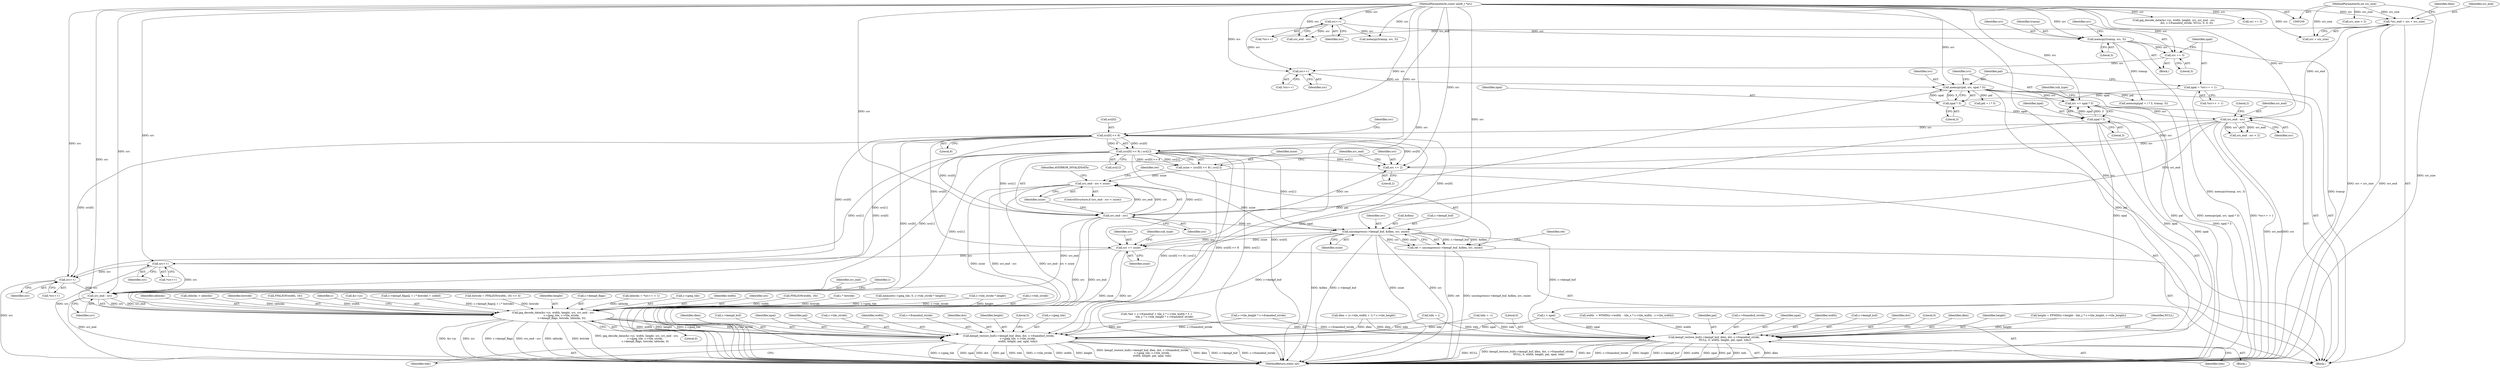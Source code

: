digraph "0_FFmpeg_2960576378d17d71cc8dccc926352ce568b5eec1@array" {
"1000360" [label="(Call,(src[0] << 8) | src[1])"];
"1000361" [label="(Call,src[0] << 8)"];
"1000352" [label="(Call,src_end - src)"];
"1000121" [label="(Call,*src_end = src + src_size)"];
"1000104" [label="(MethodParameterIn,const uint8_t *src)"];
"1000105" [label="(MethodParameterIn,int src_size)"];
"1000315" [label="(Call,src += npal * 3)"];
"1000317" [label="(Call,npal * 3)"];
"1000312" [label="(Call,npal * 3)"];
"1000302" [label="(Call,npal = *src++ + 1)"];
"1000309" [label="(Call,memcpy(pal, src, npal * 3))"];
"1000306" [label="(Call,src++)"];
"1000299" [label="(Call,src += 3)"];
"1000295" [label="(Call,memcpy(transp, src, 3))"];
"1000210" [label="(Call,src++)"];
"1000358" [label="(Call,zsize = (src[0] << 8) | src[1])"];
"1000373" [label="(Call,src_end - src < zsize)"];
"1000382" [label="(Call,uncompress(c->kempf_buf, &dlen, src, zsize))"];
"1000380" [label="(Call,ret = uncompress(c->kempf_buf, &dlen, src, zsize))"];
"1000394" [label="(Call,src += zsize)"];
"1000424" [label="(Call,src++)"];
"1000475" [label="(Call,src++)"];
"1000528" [label="(Call,src_end - src)"];
"1000520" [label="(Call,jpg_decode_data(&c->jc, width, height, src, src_end - src,\n                    c->jpeg_tile, c->tile_stride,\n                    c->kempf_flags, bstride, nblocks, 0))"];
"1000543" [label="(Call,kempf_restore_buf(c->kempf_buf, dlen, dst, c->framebuf_stride,\n                      c->jpeg_tile, c->tile_stride,\n                      width, height, pal, npal, tidx))"];
"1000402" [label="(Call,kempf_restore_buf(c->kempf_buf, dlen, dst, c->framebuf_stride,\n                          NULL, 0, width, height, pal, npal, tidx))"];
"1000369" [label="(Call,src += 2)"];
"1000374" [label="(Call,src_end - src)"];
"1000177" [label="(Call,width  = FFMIN(c->width  - tile_x * c->tile_width,  c->tile_width))"];
"1000541" [label="(Identifier,nblocks)"];
"1000355" [label="(Literal,2)"];
"1000383" [label="(Call,c->kempf_buf)"];
"1000494" [label="(Call,cblocks > nblocks)"];
"1000322" [label="(Identifier,sub_type)"];
"1000314" [label="(Literal,3)"];
"1000547" [label="(Identifier,dlen)"];
"1000540" [label="(Identifier,bstride)"];
"1000544" [label="(Call,c->kempf_buf)"];
"1000543" [label="(Call,kempf_restore_buf(c->kempf_buf, dlen, dst, c->framebuf_stride,\n                      c->jpeg_tile, c->tile_stride,\n                      width, height, pal, npal, tidx))"];
"1000433" [label="(Call,FFALIGN(width, 16))"];
"1000545" [label="(Identifier,c)"];
"1000210" [label="(Call,src++)"];
"1000521" [label="(Call,&c->jc)"];
"1000499" [label="(Call,c->kempf_flags[j + i * bstride] = coded)"];
"1000413" [label="(Identifier,width)"];
"1000129" [label="(Call,dlen = (c->tile_width + 1) * c->tile_height)"];
"1000123" [label="(Call,src + src_size)"];
"1000370" [label="(Identifier,src)"];
"1000305" [label="(Call,*src++)"];
"1000309" [label="(Call,memcpy(pal, src, npal * 3))"];
"1000337" [label="(Call,memcmp(pal + i * 3, transp, 3))"];
"1000317" [label="(Call,npal * 3)"];
"1000319" [label="(Literal,3)"];
"1000424" [label="(Call,src++)"];
"1000530" [label="(Identifier,src)"];
"1000561" [label="(Identifier,npal)"];
"1000371" [label="(Literal,2)"];
"1000271" [label="(Call,jpg_decode_data(&c->jc, width, height, src, src_end - src,\n                               dst, c->framebuf_stride, NULL, 0, 0, 0))"];
"1000316" [label="(Identifier,src)"];
"1000311" [label="(Identifier,src)"];
"1000381" [label="(Identifier,ret)"];
"1000377" [label="(Identifier,zsize)"];
"1000394" [label="(Call,src += zsize)"];
"1000310" [label="(Identifier,pal)"];
"1000403" [label="(Call,c->kempf_buf)"];
"1000227" [label="(Call,src += 3)"];
"1000329" [label="(Call,i < npal)"];
"1000474" [label="(Call,*src++)"];
"1000529" [label="(Identifier,src_end)"];
"1000303" [label="(Identifier,npal)"];
"1000560" [label="(Identifier,pal)"];
"1000407" [label="(Identifier,dst)"];
"1000419" [label="(Literal,0)"];
"1000313" [label="(Identifier,npal)"];
"1000352" [label="(Call,src_end - src)"];
"1000476" [label="(Identifier,src)"];
"1000555" [label="(Call,c->tile_stride)"];
"1000358" [label="(Call,zsize = (src[0] << 8) | src[1])"];
"1000406" [label="(Identifier,dlen)"];
"1000304" [label="(Call,*src++ + 1)"];
"1000302" [label="(Call,npal = *src++ + 1)"];
"1000130" [label="(Identifier,dlen)"];
"1000430" [label="(Call,bstride = FFALIGN(width, 16) >> 4)"];
"1000475" [label="(Call,src++)"];
"1000526" [label="(Identifier,height)"];
"1000367" [label="(Identifier,src)"];
"1000376" [label="(Identifier,src)"];
"1000172" [label="(Call,src_size < 2)"];
"1000532" [label="(Identifier,c)"];
"1000106" [label="(Block,)"];
"1000301" [label="(Literal,3)"];
"1000389" [label="(Identifier,zsize)"];
"1000558" [label="(Identifier,width)"];
"1000122" [label="(Identifier,src_end)"];
"1000380" [label="(Call,ret = uncompress(c->kempf_buf, &dlen, src, zsize))"];
"1000395" [label="(Identifier,src)"];
"1000307" [label="(Identifier,src)"];
"1000318" [label="(Identifier,npal)"];
"1000414" [label="(Identifier,height)"];
"1000148" [label="(Call,*dst = c->framebuf + tile_x * c->tile_width * 3 +\n                   tile_y * c->tile_height * c->framebuf_stride)"];
"1000375" [label="(Identifier,src_end)"];
"1000192" [label="(Call,height = FFMIN(c->height - tile_y * c->tile_height, c->tile_height))"];
"1000542" [label="(Literal,0)"];
"1000565" [label="(MethodReturn,static int)"];
"1000520" [label="(Call,jpg_decode_data(&c->jc, width, height, src, src_end - src,\n                    c->jpeg_tile, c->tile_stride,\n                    c->kempf_flags, bstride, nblocks, 0))"];
"1000315" [label="(Call,src += npal * 3)"];
"1000362" [label="(Call,src[0])"];
"1000306" [label="(Call,src++)"];
"1000379" [label="(Identifier,AVERROR_INVALIDDATA)"];
"1000366" [label="(Call,src[1])"];
"1000411" [label="(Identifier,NULL)"];
"1000537" [label="(Call,c->kempf_flags)"];
"1000391" [label="(Identifier,ret)"];
"1000121" [label="(Call,*src_end = src + src_size)"];
"1000549" [label="(Call,c->framebuf_stride)"];
"1000548" [label="(Identifier,dst)"];
"1000351" [label="(Call,src_end - src < 2)"];
"1000295" [label="(Call,memcpy(transp, src, 3))"];
"1000412" [label="(Literal,0)"];
"1000360" [label="(Call,(src[0] << 8) | src[1])"];
"1000423" [label="(Call,*src++)"];
"1000417" [label="(Identifier,tidx)"];
"1000420" [label="(Call,nblocks = *src++ + 1)"];
"1000382" [label="(Call,uncompress(c->kempf_buf, &dlen, src, zsize))"];
"1000399" [label="(Identifier,sub_type)"];
"1000297" [label="(Identifier,src)"];
"1000298" [label="(Literal,3)"];
"1000300" [label="(Identifier,src)"];
"1000346" [label="(Call,tidx = i)"];
"1000531" [label="(Call,c->jpeg_tile)"];
"1000164" [label="(Call,c->tile_height * c->framebuf_stride)"];
"1000401" [label="(Block,)"];
"1000299" [label="(Call,src += 3)"];
"1000223" [label="(Call,memcpy(transp, src, 3))"];
"1000373" [label="(Call,src_end - src < zsize)"];
"1000296" [label="(Identifier,transp)"];
"1000525" [label="(Identifier,width)"];
"1000559" [label="(Identifier,height)"];
"1000113" [label="(Call,tidx = -1)"];
"1000415" [label="(Identifier,pal)"];
"1000388" [label="(Identifier,src)"];
"1000562" [label="(Identifier,tidx)"];
"1000365" [label="(Literal,8)"];
"1000527" [label="(Identifier,src)"];
"1000386" [label="(Call,&dlen)"];
"1000361" [label="(Call,src[0] << 8)"];
"1000279" [label="(Call,src_end - src)"];
"1000564" [label="(Literal,0)"];
"1000408" [label="(Call,c->framebuf_stride)"];
"1000461" [label="(Call,FFALIGN(width, 16))"];
"1000354" [label="(Identifier,src)"];
"1000294" [label="(Block,)"];
"1000338" [label="(Call,pal + i * 3)"];
"1000209" [label="(Call,*src++)"];
"1000425" [label="(Identifier,src)"];
"1000369" [label="(Call,src += 2)"];
"1000374" [label="(Call,src_end - src)"];
"1000372" [label="(ControlStructure,if (src_end - src < zsize))"];
"1000506" [label="(Call,i * bstride)"];
"1000396" [label="(Identifier,zsize)"];
"1000312" [label="(Call,npal * 3)"];
"1000510" [label="(Call,memset(c->jpeg_tile, 0, c->tile_stride * height))"];
"1000402" [label="(Call,kempf_restore_buf(c->kempf_buf, dlen, dst, c->framebuf_stride,\n                          NULL, 0, width, height, pal, npal, tidx))"];
"1000416" [label="(Identifier,npal)"];
"1000552" [label="(Call,c->jpeg_tile)"];
"1000105" [label="(MethodParameterIn,int src_size)"];
"1000104" [label="(MethodParameterIn,const uint8_t *src)"];
"1000359" [label="(Identifier,zsize)"];
"1000353" [label="(Identifier,src_end)"];
"1000515" [label="(Call,c->tile_stride * height)"];
"1000528" [label="(Call,src_end - src)"];
"1000534" [label="(Call,c->tile_stride)"];
"1000211" [label="(Identifier,src)"];
"1000360" -> "1000358"  [label="AST: "];
"1000360" -> "1000366"  [label="CFG: "];
"1000361" -> "1000360"  [label="AST: "];
"1000366" -> "1000360"  [label="AST: "];
"1000358" -> "1000360"  [label="CFG: "];
"1000360" -> "1000565"  [label="DDG: src[0] << 8"];
"1000360" -> "1000565"  [label="DDG: src[1]"];
"1000360" -> "1000358"  [label="DDG: src[0] << 8"];
"1000360" -> "1000358"  [label="DDG: src[1]"];
"1000361" -> "1000360"  [label="DDG: src[0]"];
"1000361" -> "1000360"  [label="DDG: 8"];
"1000352" -> "1000360"  [label="DDG: src"];
"1000104" -> "1000360"  [label="DDG: src"];
"1000360" -> "1000369"  [label="DDG: src[1]"];
"1000360" -> "1000374"  [label="DDG: src[1]"];
"1000360" -> "1000382"  [label="DDG: src[1]"];
"1000360" -> "1000394"  [label="DDG: src[1]"];
"1000360" -> "1000424"  [label="DDG: src[1]"];
"1000360" -> "1000475"  [label="DDG: src[1]"];
"1000360" -> "1000520"  [label="DDG: src[1]"];
"1000360" -> "1000528"  [label="DDG: src[1]"];
"1000361" -> "1000365"  [label="CFG: "];
"1000362" -> "1000361"  [label="AST: "];
"1000365" -> "1000361"  [label="AST: "];
"1000367" -> "1000361"  [label="CFG: "];
"1000361" -> "1000565"  [label="DDG: src[0]"];
"1000352" -> "1000361"  [label="DDG: src"];
"1000104" -> "1000361"  [label="DDG: src"];
"1000361" -> "1000369"  [label="DDG: src[0]"];
"1000361" -> "1000374"  [label="DDG: src[0]"];
"1000361" -> "1000382"  [label="DDG: src[0]"];
"1000361" -> "1000394"  [label="DDG: src[0]"];
"1000361" -> "1000424"  [label="DDG: src[0]"];
"1000361" -> "1000475"  [label="DDG: src[0]"];
"1000361" -> "1000520"  [label="DDG: src[0]"];
"1000361" -> "1000528"  [label="DDG: src[0]"];
"1000352" -> "1000351"  [label="AST: "];
"1000352" -> "1000354"  [label="CFG: "];
"1000353" -> "1000352"  [label="AST: "];
"1000354" -> "1000352"  [label="AST: "];
"1000355" -> "1000352"  [label="CFG: "];
"1000352" -> "1000565"  [label="DDG: src_end"];
"1000352" -> "1000565"  [label="DDG: src"];
"1000352" -> "1000351"  [label="DDG: src_end"];
"1000352" -> "1000351"  [label="DDG: src"];
"1000121" -> "1000352"  [label="DDG: src_end"];
"1000315" -> "1000352"  [label="DDG: src"];
"1000104" -> "1000352"  [label="DDG: src"];
"1000352" -> "1000369"  [label="DDG: src"];
"1000352" -> "1000374"  [label="DDG: src_end"];
"1000121" -> "1000106"  [label="AST: "];
"1000121" -> "1000123"  [label="CFG: "];
"1000122" -> "1000121"  [label="AST: "];
"1000123" -> "1000121"  [label="AST: "];
"1000130" -> "1000121"  [label="CFG: "];
"1000121" -> "1000565"  [label="DDG: src + src_size"];
"1000121" -> "1000565"  [label="DDG: src_end"];
"1000104" -> "1000121"  [label="DDG: src"];
"1000105" -> "1000121"  [label="DDG: src_size"];
"1000121" -> "1000279"  [label="DDG: src_end"];
"1000104" -> "1000100"  [label="AST: "];
"1000104" -> "1000565"  [label="DDG: src"];
"1000104" -> "1000123"  [label="DDG: src"];
"1000104" -> "1000210"  [label="DDG: src"];
"1000104" -> "1000223"  [label="DDG: src"];
"1000104" -> "1000227"  [label="DDG: src"];
"1000104" -> "1000271"  [label="DDG: src"];
"1000104" -> "1000279"  [label="DDG: src"];
"1000104" -> "1000295"  [label="DDG: src"];
"1000104" -> "1000299"  [label="DDG: src"];
"1000104" -> "1000306"  [label="DDG: src"];
"1000104" -> "1000309"  [label="DDG: src"];
"1000104" -> "1000315"  [label="DDG: src"];
"1000104" -> "1000369"  [label="DDG: src"];
"1000104" -> "1000374"  [label="DDG: src"];
"1000104" -> "1000382"  [label="DDG: src"];
"1000104" -> "1000394"  [label="DDG: src"];
"1000104" -> "1000424"  [label="DDG: src"];
"1000104" -> "1000475"  [label="DDG: src"];
"1000104" -> "1000520"  [label="DDG: src"];
"1000104" -> "1000528"  [label="DDG: src"];
"1000105" -> "1000100"  [label="AST: "];
"1000105" -> "1000565"  [label="DDG: src_size"];
"1000105" -> "1000123"  [label="DDG: src_size"];
"1000105" -> "1000172"  [label="DDG: src_size"];
"1000315" -> "1000106"  [label="AST: "];
"1000315" -> "1000317"  [label="CFG: "];
"1000316" -> "1000315"  [label="AST: "];
"1000317" -> "1000315"  [label="AST: "];
"1000322" -> "1000315"  [label="CFG: "];
"1000315" -> "1000565"  [label="DDG: npal * 3"];
"1000317" -> "1000315"  [label="DDG: npal"];
"1000317" -> "1000315"  [label="DDG: 3"];
"1000309" -> "1000315"  [label="DDG: src"];
"1000317" -> "1000319"  [label="CFG: "];
"1000318" -> "1000317"  [label="AST: "];
"1000319" -> "1000317"  [label="AST: "];
"1000317" -> "1000565"  [label="DDG: npal"];
"1000312" -> "1000317"  [label="DDG: npal"];
"1000317" -> "1000329"  [label="DDG: npal"];
"1000317" -> "1000402"  [label="DDG: npal"];
"1000317" -> "1000543"  [label="DDG: npal"];
"1000312" -> "1000309"  [label="AST: "];
"1000312" -> "1000314"  [label="CFG: "];
"1000313" -> "1000312"  [label="AST: "];
"1000314" -> "1000312"  [label="AST: "];
"1000309" -> "1000312"  [label="CFG: "];
"1000312" -> "1000309"  [label="DDG: npal"];
"1000312" -> "1000309"  [label="DDG: 3"];
"1000302" -> "1000312"  [label="DDG: npal"];
"1000302" -> "1000106"  [label="AST: "];
"1000302" -> "1000304"  [label="CFG: "];
"1000303" -> "1000302"  [label="AST: "];
"1000304" -> "1000302"  [label="AST: "];
"1000310" -> "1000302"  [label="CFG: "];
"1000302" -> "1000565"  [label="DDG: *src++ + 1"];
"1000309" -> "1000106"  [label="AST: "];
"1000310" -> "1000309"  [label="AST: "];
"1000311" -> "1000309"  [label="AST: "];
"1000316" -> "1000309"  [label="CFG: "];
"1000309" -> "1000565"  [label="DDG: pal"];
"1000309" -> "1000565"  [label="DDG: memcpy(pal, src, npal * 3)"];
"1000306" -> "1000309"  [label="DDG: src"];
"1000309" -> "1000337"  [label="DDG: pal"];
"1000309" -> "1000338"  [label="DDG: pal"];
"1000309" -> "1000402"  [label="DDG: pal"];
"1000309" -> "1000543"  [label="DDG: pal"];
"1000306" -> "1000305"  [label="AST: "];
"1000306" -> "1000307"  [label="CFG: "];
"1000307" -> "1000306"  [label="AST: "];
"1000305" -> "1000306"  [label="CFG: "];
"1000299" -> "1000306"  [label="DDG: src"];
"1000210" -> "1000306"  [label="DDG: src"];
"1000299" -> "1000294"  [label="AST: "];
"1000299" -> "1000301"  [label="CFG: "];
"1000300" -> "1000299"  [label="AST: "];
"1000301" -> "1000299"  [label="AST: "];
"1000303" -> "1000299"  [label="CFG: "];
"1000295" -> "1000299"  [label="DDG: src"];
"1000295" -> "1000294"  [label="AST: "];
"1000295" -> "1000298"  [label="CFG: "];
"1000296" -> "1000295"  [label="AST: "];
"1000297" -> "1000295"  [label="AST: "];
"1000298" -> "1000295"  [label="AST: "];
"1000300" -> "1000295"  [label="CFG: "];
"1000295" -> "1000565"  [label="DDG: transp"];
"1000295" -> "1000565"  [label="DDG: memcpy(transp, src, 3)"];
"1000210" -> "1000295"  [label="DDG: src"];
"1000295" -> "1000337"  [label="DDG: transp"];
"1000210" -> "1000209"  [label="AST: "];
"1000210" -> "1000211"  [label="CFG: "];
"1000211" -> "1000210"  [label="AST: "];
"1000209" -> "1000210"  [label="CFG: "];
"1000210" -> "1000223"  [label="DDG: src"];
"1000210" -> "1000279"  [label="DDG: src"];
"1000358" -> "1000106"  [label="AST: "];
"1000359" -> "1000358"  [label="AST: "];
"1000370" -> "1000358"  [label="CFG: "];
"1000358" -> "1000565"  [label="DDG: (src[0] << 8) | src[1]"];
"1000358" -> "1000373"  [label="DDG: zsize"];
"1000373" -> "1000372"  [label="AST: "];
"1000373" -> "1000377"  [label="CFG: "];
"1000374" -> "1000373"  [label="AST: "];
"1000377" -> "1000373"  [label="AST: "];
"1000379" -> "1000373"  [label="CFG: "];
"1000381" -> "1000373"  [label="CFG: "];
"1000373" -> "1000565"  [label="DDG: zsize"];
"1000373" -> "1000565"  [label="DDG: src_end - src < zsize"];
"1000373" -> "1000565"  [label="DDG: src_end - src"];
"1000374" -> "1000373"  [label="DDG: src_end"];
"1000374" -> "1000373"  [label="DDG: src"];
"1000373" -> "1000382"  [label="DDG: zsize"];
"1000382" -> "1000380"  [label="AST: "];
"1000382" -> "1000389"  [label="CFG: "];
"1000383" -> "1000382"  [label="AST: "];
"1000386" -> "1000382"  [label="AST: "];
"1000388" -> "1000382"  [label="AST: "];
"1000389" -> "1000382"  [label="AST: "];
"1000380" -> "1000382"  [label="CFG: "];
"1000382" -> "1000565"  [label="DDG: c->kempf_buf"];
"1000382" -> "1000565"  [label="DDG: zsize"];
"1000382" -> "1000565"  [label="DDG: src"];
"1000382" -> "1000565"  [label="DDG: &dlen"];
"1000382" -> "1000380"  [label="DDG: c->kempf_buf"];
"1000382" -> "1000380"  [label="DDG: &dlen"];
"1000382" -> "1000380"  [label="DDG: src"];
"1000382" -> "1000380"  [label="DDG: zsize"];
"1000374" -> "1000382"  [label="DDG: src"];
"1000382" -> "1000394"  [label="DDG: zsize"];
"1000382" -> "1000394"  [label="DDG: src"];
"1000382" -> "1000402"  [label="DDG: c->kempf_buf"];
"1000382" -> "1000543"  [label="DDG: c->kempf_buf"];
"1000380" -> "1000106"  [label="AST: "];
"1000381" -> "1000380"  [label="AST: "];
"1000391" -> "1000380"  [label="CFG: "];
"1000380" -> "1000565"  [label="DDG: uncompress(c->kempf_buf, &dlen, src, zsize)"];
"1000380" -> "1000565"  [label="DDG: ret"];
"1000394" -> "1000106"  [label="AST: "];
"1000394" -> "1000396"  [label="CFG: "];
"1000395" -> "1000394"  [label="AST: "];
"1000396" -> "1000394"  [label="AST: "];
"1000399" -> "1000394"  [label="CFG: "];
"1000394" -> "1000565"  [label="DDG: zsize"];
"1000394" -> "1000565"  [label="DDG: src"];
"1000394" -> "1000424"  [label="DDG: src"];
"1000424" -> "1000423"  [label="AST: "];
"1000424" -> "1000425"  [label="CFG: "];
"1000425" -> "1000424"  [label="AST: "];
"1000423" -> "1000424"  [label="CFG: "];
"1000424" -> "1000565"  [label="DDG: src"];
"1000424" -> "1000475"  [label="DDG: src"];
"1000424" -> "1000528"  [label="DDG: src"];
"1000475" -> "1000474"  [label="AST: "];
"1000475" -> "1000476"  [label="CFG: "];
"1000476" -> "1000475"  [label="AST: "];
"1000474" -> "1000475"  [label="CFG: "];
"1000475" -> "1000565"  [label="DDG: src"];
"1000475" -> "1000528"  [label="DDG: src"];
"1000528" -> "1000520"  [label="AST: "];
"1000528" -> "1000530"  [label="CFG: "];
"1000529" -> "1000528"  [label="AST: "];
"1000530" -> "1000528"  [label="AST: "];
"1000532" -> "1000528"  [label="CFG: "];
"1000528" -> "1000565"  [label="DDG: src_end"];
"1000528" -> "1000520"  [label="DDG: src"];
"1000528" -> "1000520"  [label="DDG: src_end"];
"1000374" -> "1000528"  [label="DDG: src_end"];
"1000520" -> "1000106"  [label="AST: "];
"1000520" -> "1000542"  [label="CFG: "];
"1000521" -> "1000520"  [label="AST: "];
"1000525" -> "1000520"  [label="AST: "];
"1000526" -> "1000520"  [label="AST: "];
"1000527" -> "1000520"  [label="AST: "];
"1000531" -> "1000520"  [label="AST: "];
"1000534" -> "1000520"  [label="AST: "];
"1000537" -> "1000520"  [label="AST: "];
"1000540" -> "1000520"  [label="AST: "];
"1000541" -> "1000520"  [label="AST: "];
"1000542" -> "1000520"  [label="AST: "];
"1000545" -> "1000520"  [label="CFG: "];
"1000520" -> "1000565"  [label="DDG: bstride"];
"1000520" -> "1000565"  [label="DDG: jpg_decode_data(&c->jc, width, height, src, src_end - src,\n                    c->jpeg_tile, c->tile_stride,\n                    c->kempf_flags, bstride, nblocks, 0)"];
"1000520" -> "1000565"  [label="DDG: src_end - src"];
"1000520" -> "1000565"  [label="DDG: &c->jc"];
"1000520" -> "1000565"  [label="DDG: src"];
"1000520" -> "1000565"  [label="DDG: c->kempf_flags"];
"1000520" -> "1000565"  [label="DDG: nblocks"];
"1000433" -> "1000520"  [label="DDG: width"];
"1000461" -> "1000520"  [label="DDG: width"];
"1000515" -> "1000520"  [label="DDG: height"];
"1000515" -> "1000520"  [label="DDG: c->tile_stride"];
"1000510" -> "1000520"  [label="DDG: c->jpeg_tile"];
"1000499" -> "1000520"  [label="DDG: c->kempf_flags[j + i * bstride]"];
"1000430" -> "1000520"  [label="DDG: bstride"];
"1000506" -> "1000520"  [label="DDG: bstride"];
"1000494" -> "1000520"  [label="DDG: nblocks"];
"1000420" -> "1000520"  [label="DDG: nblocks"];
"1000520" -> "1000543"  [label="DDG: c->jpeg_tile"];
"1000520" -> "1000543"  [label="DDG: c->tile_stride"];
"1000520" -> "1000543"  [label="DDG: width"];
"1000520" -> "1000543"  [label="DDG: height"];
"1000543" -> "1000106"  [label="AST: "];
"1000543" -> "1000562"  [label="CFG: "];
"1000544" -> "1000543"  [label="AST: "];
"1000547" -> "1000543"  [label="AST: "];
"1000548" -> "1000543"  [label="AST: "];
"1000549" -> "1000543"  [label="AST: "];
"1000552" -> "1000543"  [label="AST: "];
"1000555" -> "1000543"  [label="AST: "];
"1000558" -> "1000543"  [label="AST: "];
"1000559" -> "1000543"  [label="AST: "];
"1000560" -> "1000543"  [label="AST: "];
"1000561" -> "1000543"  [label="AST: "];
"1000562" -> "1000543"  [label="AST: "];
"1000564" -> "1000543"  [label="CFG: "];
"1000543" -> "1000565"  [label="DDG: dst"];
"1000543" -> "1000565"  [label="DDG: pal"];
"1000543" -> "1000565"  [label="DDG: tidx"];
"1000543" -> "1000565"  [label="DDG: c->tile_stride"];
"1000543" -> "1000565"  [label="DDG: width"];
"1000543" -> "1000565"  [label="DDG: height"];
"1000543" -> "1000565"  [label="DDG: kempf_restore_buf(c->kempf_buf, dlen, dst, c->framebuf_stride,\n                      c->jpeg_tile, c->tile_stride,\n                      width, height, pal, npal, tidx)"];
"1000543" -> "1000565"  [label="DDG: dlen"];
"1000543" -> "1000565"  [label="DDG: c->kempf_buf"];
"1000543" -> "1000565"  [label="DDG: c->framebuf_stride"];
"1000543" -> "1000565"  [label="DDG: c->jpeg_tile"];
"1000543" -> "1000565"  [label="DDG: npal"];
"1000129" -> "1000543"  [label="DDG: dlen"];
"1000148" -> "1000543"  [label="DDG: dst"];
"1000164" -> "1000543"  [label="DDG: c->framebuf_stride"];
"1000329" -> "1000543"  [label="DDG: npal"];
"1000113" -> "1000543"  [label="DDG: tidx"];
"1000346" -> "1000543"  [label="DDG: tidx"];
"1000402" -> "1000401"  [label="AST: "];
"1000402" -> "1000417"  [label="CFG: "];
"1000403" -> "1000402"  [label="AST: "];
"1000406" -> "1000402"  [label="AST: "];
"1000407" -> "1000402"  [label="AST: "];
"1000408" -> "1000402"  [label="AST: "];
"1000411" -> "1000402"  [label="AST: "];
"1000412" -> "1000402"  [label="AST: "];
"1000413" -> "1000402"  [label="AST: "];
"1000414" -> "1000402"  [label="AST: "];
"1000415" -> "1000402"  [label="AST: "];
"1000416" -> "1000402"  [label="AST: "];
"1000417" -> "1000402"  [label="AST: "];
"1000419" -> "1000402"  [label="CFG: "];
"1000402" -> "1000565"  [label="DDG: NULL"];
"1000402" -> "1000565"  [label="DDG: kempf_restore_buf(c->kempf_buf, dlen, dst, c->framebuf_stride,\n                          NULL, 0, width, height, pal, npal, tidx)"];
"1000402" -> "1000565"  [label="DDG: dst"];
"1000402" -> "1000565"  [label="DDG: c->framebuf_stride"];
"1000402" -> "1000565"  [label="DDG: height"];
"1000402" -> "1000565"  [label="DDG: c->kempf_buf"];
"1000402" -> "1000565"  [label="DDG: width"];
"1000402" -> "1000565"  [label="DDG: npal"];
"1000402" -> "1000565"  [label="DDG: pal"];
"1000402" -> "1000565"  [label="DDG: tidx"];
"1000402" -> "1000565"  [label="DDG: dlen"];
"1000129" -> "1000402"  [label="DDG: dlen"];
"1000148" -> "1000402"  [label="DDG: dst"];
"1000164" -> "1000402"  [label="DDG: c->framebuf_stride"];
"1000177" -> "1000402"  [label="DDG: width"];
"1000192" -> "1000402"  [label="DDG: height"];
"1000329" -> "1000402"  [label="DDG: npal"];
"1000113" -> "1000402"  [label="DDG: tidx"];
"1000346" -> "1000402"  [label="DDG: tidx"];
"1000369" -> "1000106"  [label="AST: "];
"1000369" -> "1000371"  [label="CFG: "];
"1000370" -> "1000369"  [label="AST: "];
"1000371" -> "1000369"  [label="AST: "];
"1000375" -> "1000369"  [label="CFG: "];
"1000369" -> "1000374"  [label="DDG: src"];
"1000374" -> "1000376"  [label="CFG: "];
"1000375" -> "1000374"  [label="AST: "];
"1000376" -> "1000374"  [label="AST: "];
"1000377" -> "1000374"  [label="CFG: "];
"1000374" -> "1000565"  [label="DDG: src"];
"1000374" -> "1000565"  [label="DDG: src_end"];
}
